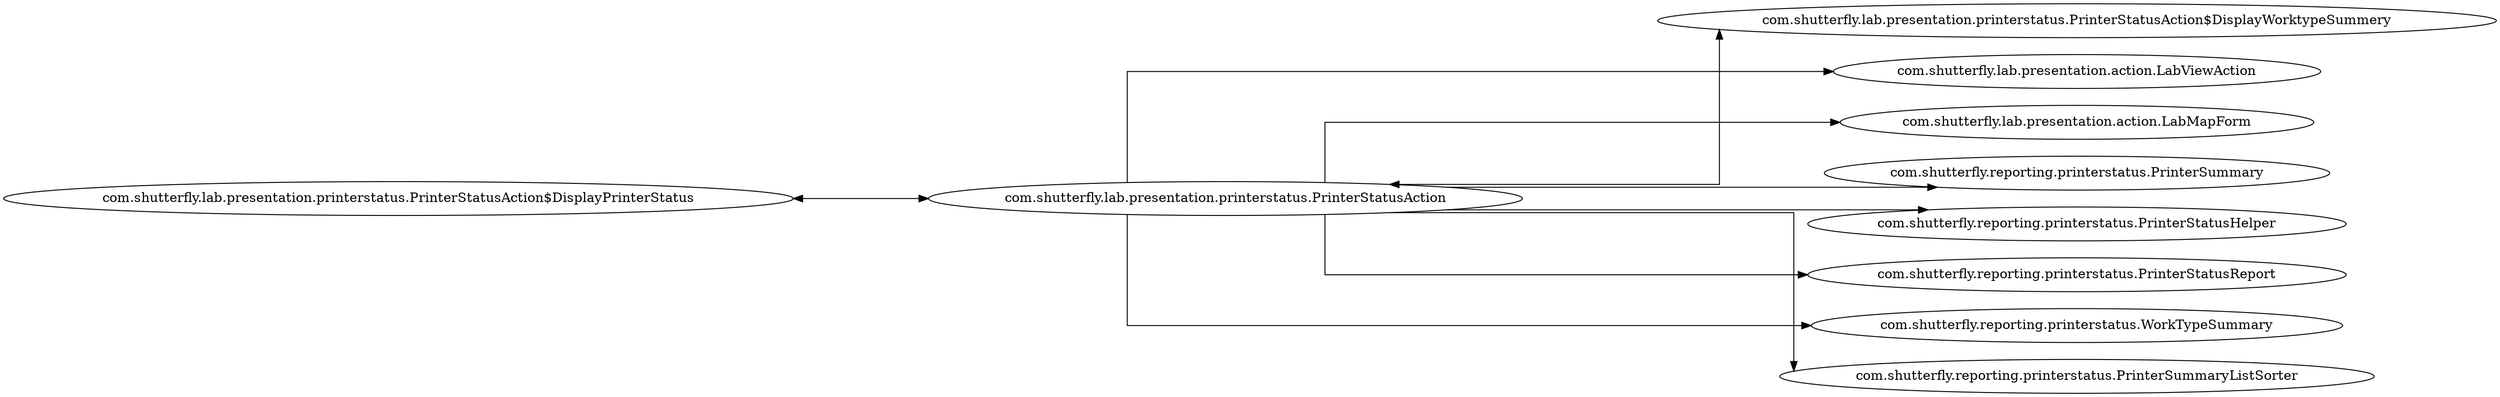 digraph dependencyGraph {
 concentrate=true;
 rankdir="LR"; 
ranksep="2.0";
"com.shutterfly.lab.presentation.printerstatus.PrinterStatusAction$DisplayPrinterStatus"; 
"com.shutterfly.lab.presentation.printerstatus.PrinterStatusAction$DisplayPrinterStatus"->"com.shutterfly.lab.presentation.printerstatus.PrinterStatusAction";
"com.shutterfly.lab.presentation.printerstatus.PrinterStatusAction$DisplayWorktypeSummery"; 
"com.shutterfly.lab.presentation.printerstatus.PrinterStatusAction$DisplayWorktypeSummery"->"com.shutterfly.lab.presentation.printerstatus.PrinterStatusAction";
"com.shutterfly.lab.presentation.printerstatus.PrinterStatusAction"; 
"com.shutterfly.lab.presentation.printerstatus.PrinterStatusAction"->"com.shutterfly.lab.presentation.action.LabViewAction";
"com.shutterfly.lab.presentation.printerstatus.PrinterStatusAction"->"com.shutterfly.lab.presentation.action.LabMapForm";
"com.shutterfly.lab.presentation.printerstatus.PrinterStatusAction"->"com.shutterfly.reporting.printerstatus.PrinterSummary";
"com.shutterfly.lab.presentation.printerstatus.PrinterStatusAction"->"com.shutterfly.reporting.printerstatus.PrinterStatusHelper";
"com.shutterfly.lab.presentation.printerstatus.PrinterStatusAction"->"com.shutterfly.reporting.printerstatus.PrinterStatusReport";
"com.shutterfly.lab.presentation.printerstatus.PrinterStatusAction"->"com.shutterfly.lab.presentation.printerstatus.PrinterStatusAction$DisplayPrinterStatus";
"com.shutterfly.lab.presentation.printerstatus.PrinterStatusAction"->"com.shutterfly.reporting.printerstatus.WorkTypeSummary";
"com.shutterfly.lab.presentation.printerstatus.PrinterStatusAction"->"com.shutterfly.lab.presentation.printerstatus.PrinterStatusAction$DisplayWorktypeSummery";
"com.shutterfly.lab.presentation.printerstatus.PrinterStatusAction"->"com.shutterfly.reporting.printerstatus.PrinterSummaryListSorter";
splines="ortho";
}